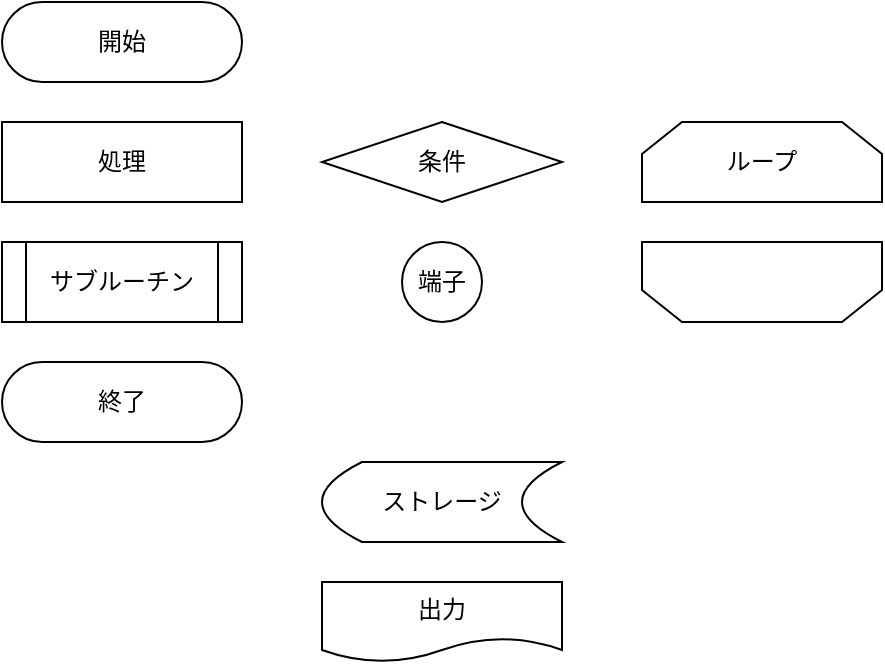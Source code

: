 <mxfile version="26.0.10">
  <diagram name="ページ1" id="DiPmxK1kvcW3RKxlp2ZR">
    <mxGraphModel dx="983" dy="521" grid="1" gridSize="10" guides="1" tooltips="1" connect="1" arrows="1" fold="1" page="1" pageScale="1" pageWidth="827" pageHeight="1169" math="0" shadow="0">
      <root>
        <mxCell id="0" />
        <mxCell id="1" parent="0" />
        <mxCell id="Jv4_3_DliBv_FP3jyJoI-1" value="開始" style="rounded=1;whiteSpace=wrap;html=1;arcSize=50;" vertex="1" parent="1">
          <mxGeometry x="80" y="60" width="120" height="40" as="geometry" />
        </mxCell>
        <mxCell id="Jv4_3_DliBv_FP3jyJoI-2" value="終了" style="rounded=1;whiteSpace=wrap;html=1;arcSize=50;" vertex="1" parent="1">
          <mxGeometry x="80" y="240" width="120" height="40" as="geometry" />
        </mxCell>
        <mxCell id="Jv4_3_DliBv_FP3jyJoI-3" value="処理" style="rounded=0;whiteSpace=wrap;html=1;" vertex="1" parent="1">
          <mxGeometry x="80" y="120" width="120" height="40" as="geometry" />
        </mxCell>
        <mxCell id="Jv4_3_DliBv_FP3jyJoI-4" value="条件" style="rhombus;whiteSpace=wrap;html=1;" vertex="1" parent="1">
          <mxGeometry x="240" y="120" width="120" height="40" as="geometry" />
        </mxCell>
        <mxCell id="Jv4_3_DliBv_FP3jyJoI-5" value="ループ" style="shape=loopLimit;whiteSpace=wrap;html=1;" vertex="1" parent="1">
          <mxGeometry x="400" y="120" width="120" height="40" as="geometry" />
        </mxCell>
        <mxCell id="Jv4_3_DliBv_FP3jyJoI-6" value="" style="shape=loopLimit;whiteSpace=wrap;html=1;rotation=-180;" vertex="1" parent="1">
          <mxGeometry x="400" y="180" width="120" height="40" as="geometry" />
        </mxCell>
        <mxCell id="Jv4_3_DliBv_FP3jyJoI-7" value="サブルーチン" style="shape=process;whiteSpace=wrap;html=1;backgroundOutline=1;" vertex="1" parent="1">
          <mxGeometry x="80" y="180" width="120" height="40" as="geometry" />
        </mxCell>
        <mxCell id="Jv4_3_DliBv_FP3jyJoI-8" value="ストレージ" style="shape=dataStorage;whiteSpace=wrap;html=1;fixedSize=1;" vertex="1" parent="1">
          <mxGeometry x="240" y="290" width="120" height="40" as="geometry" />
        </mxCell>
        <mxCell id="Jv4_3_DliBv_FP3jyJoI-9" value="出力" style="shape=document;whiteSpace=wrap;html=1;boundedLbl=1;" vertex="1" parent="1">
          <mxGeometry x="240" y="350" width="120" height="40" as="geometry" />
        </mxCell>
        <mxCell id="Jv4_3_DliBv_FP3jyJoI-10" value="端子" style="ellipse;whiteSpace=wrap;html=1;aspect=fixed;" vertex="1" parent="1">
          <mxGeometry x="280" y="180" width="40" height="40" as="geometry" />
        </mxCell>
      </root>
    </mxGraphModel>
  </diagram>
</mxfile>
